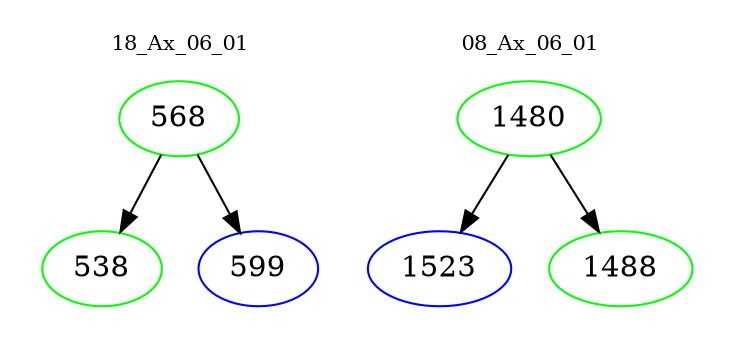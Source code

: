 digraph{
subgraph cluster_0 {
color = white
label = "18_Ax_06_01";
fontsize=10;
T0_568 [label="568", color="green"]
T0_568 -> T0_538 [color="black"]
T0_538 [label="538", color="green"]
T0_568 -> T0_599 [color="black"]
T0_599 [label="599", color="blue"]
}
subgraph cluster_1 {
color = white
label = "08_Ax_06_01";
fontsize=10;
T1_1480 [label="1480", color="green"]
T1_1480 -> T1_1523 [color="black"]
T1_1523 [label="1523", color="blue"]
T1_1480 -> T1_1488 [color="black"]
T1_1488 [label="1488", color="green"]
}
}
